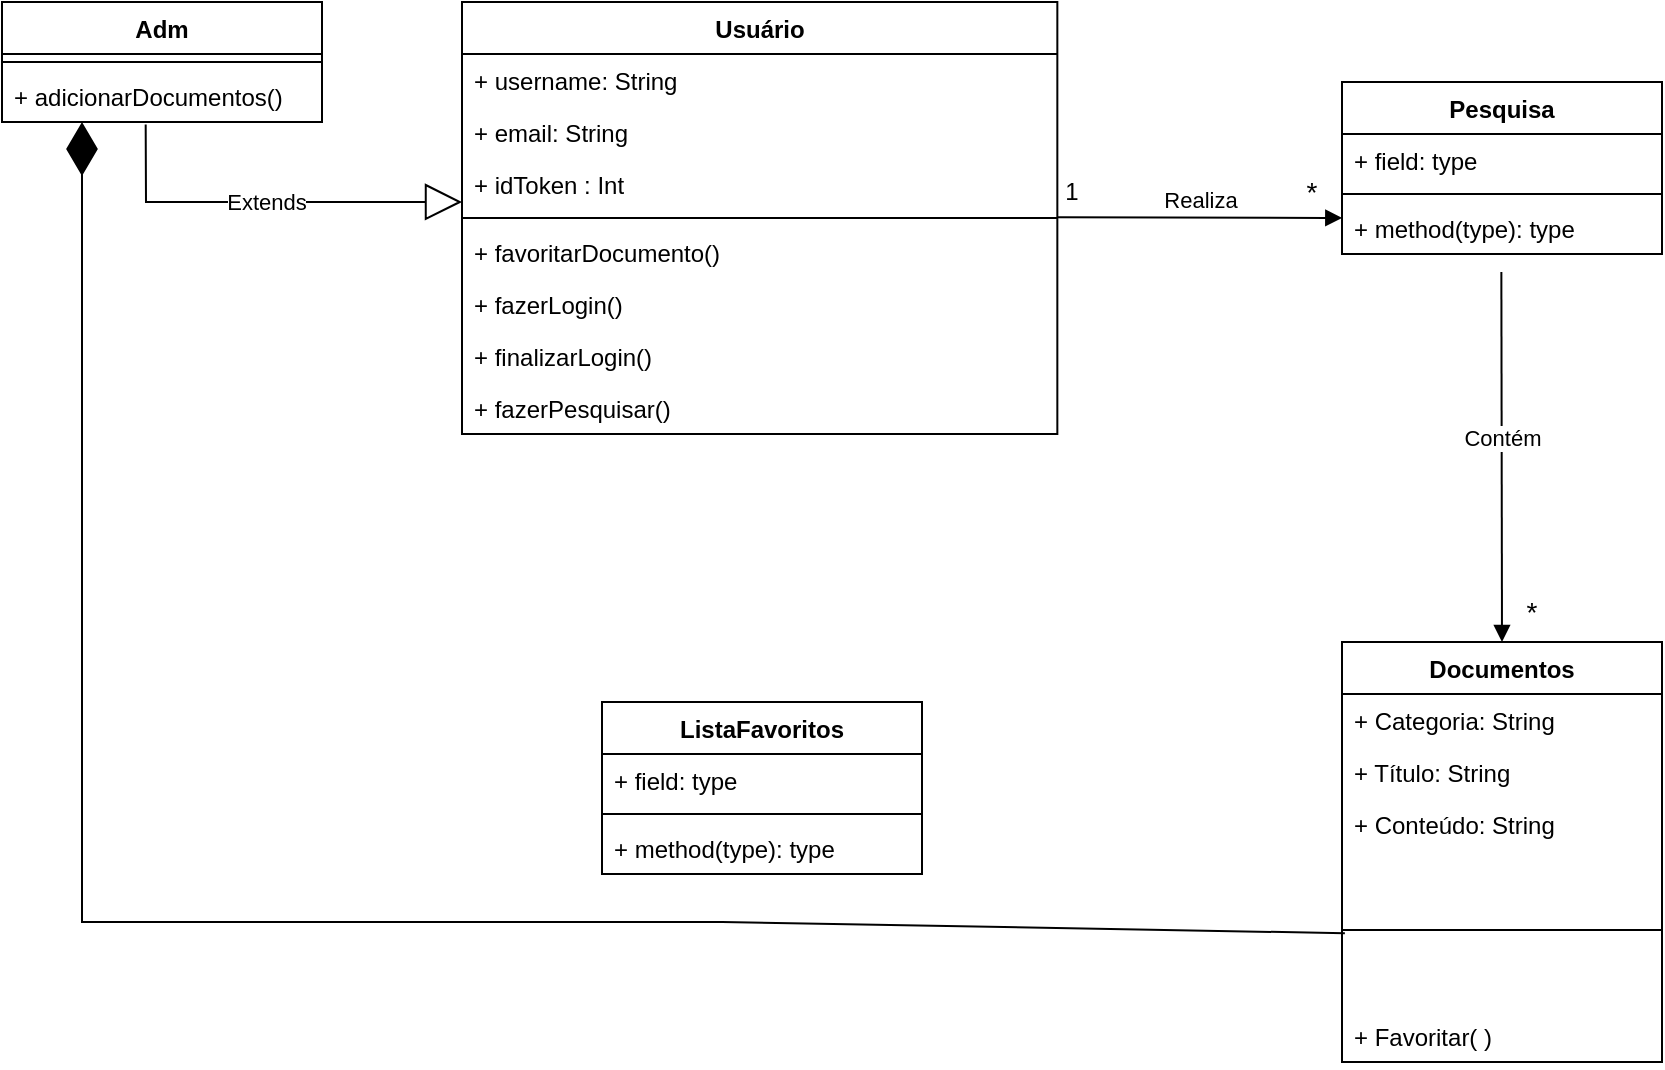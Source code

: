<mxfile version="22.0.8" type="github">
  <diagram name="Página-1" id="VHDLyETPUmvcNDJW6-ti">
    <mxGraphModel dx="1564" dy="305" grid="1" gridSize="10" guides="1" tooltips="1" connect="1" arrows="1" fold="1" page="1" pageScale="1" pageWidth="827" pageHeight="1169" math="0" shadow="0">
      <root>
        <mxCell id="0" />
        <mxCell id="1" parent="0" />
        <mxCell id="ibJ-IhE_7wxWa2sm5moG-5" value="Usuário" style="swimlane;fontStyle=1;align=center;verticalAlign=top;childLayout=stackLayout;horizontal=1;startSize=26;horizontalStack=0;resizeParent=1;resizeParentMax=0;resizeLast=0;collapsible=1;marginBottom=0;whiteSpace=wrap;html=1;" vertex="1" parent="1">
          <mxGeometry x="70" y="60" width="297.67" height="216" as="geometry" />
        </mxCell>
        <mxCell id="ibJ-IhE_7wxWa2sm5moG-6" value="+ username: String&lt;br&gt;&lt;br&gt;" style="text;strokeColor=none;fillColor=none;align=left;verticalAlign=top;spacingLeft=4;spacingRight=4;overflow=hidden;rotatable=0;points=[[0,0.5],[1,0.5]];portConstraint=eastwest;whiteSpace=wrap;html=1;" vertex="1" parent="ibJ-IhE_7wxWa2sm5moG-5">
          <mxGeometry y="26" width="297.67" height="26" as="geometry" />
        </mxCell>
        <mxCell id="ibJ-IhE_7wxWa2sm5moG-15" value="+ email: String" style="text;strokeColor=none;fillColor=none;align=left;verticalAlign=top;spacingLeft=4;spacingRight=4;overflow=hidden;rotatable=0;points=[[0,0.5],[1,0.5]];portConstraint=eastwest;whiteSpace=wrap;html=1;" vertex="1" parent="ibJ-IhE_7wxWa2sm5moG-5">
          <mxGeometry y="52" width="297.67" height="26" as="geometry" />
        </mxCell>
        <mxCell id="ibJ-IhE_7wxWa2sm5moG-14" value="+ idToken : Int" style="text;strokeColor=none;fillColor=none;align=left;verticalAlign=top;spacingLeft=4;spacingRight=4;overflow=hidden;rotatable=0;points=[[0,0.5],[1,0.5]];portConstraint=eastwest;whiteSpace=wrap;html=1;" vertex="1" parent="ibJ-IhE_7wxWa2sm5moG-5">
          <mxGeometry y="78" width="297.67" height="26" as="geometry" />
        </mxCell>
        <mxCell id="ibJ-IhE_7wxWa2sm5moG-7" value="" style="line;strokeWidth=1;fillColor=none;align=left;verticalAlign=middle;spacingTop=-1;spacingLeft=3;spacingRight=3;rotatable=0;labelPosition=right;points=[];portConstraint=eastwest;strokeColor=inherit;" vertex="1" parent="ibJ-IhE_7wxWa2sm5moG-5">
          <mxGeometry y="104" width="297.67" height="8" as="geometry" />
        </mxCell>
        <mxCell id="ibJ-IhE_7wxWa2sm5moG-8" value="+ favoritarDocumento()" style="text;strokeColor=none;fillColor=none;align=left;verticalAlign=top;spacingLeft=4;spacingRight=4;overflow=hidden;rotatable=0;points=[[0,0.5],[1,0.5]];portConstraint=eastwest;whiteSpace=wrap;html=1;" vertex="1" parent="ibJ-IhE_7wxWa2sm5moG-5">
          <mxGeometry y="112" width="297.67" height="26" as="geometry" />
        </mxCell>
        <mxCell id="ibJ-IhE_7wxWa2sm5moG-9" value="+ fazerLogin()" style="text;strokeColor=none;fillColor=none;align=left;verticalAlign=top;spacingLeft=4;spacingRight=4;overflow=hidden;rotatable=0;points=[[0,0.5],[1,0.5]];portConstraint=eastwest;whiteSpace=wrap;html=1;" vertex="1" parent="ibJ-IhE_7wxWa2sm5moG-5">
          <mxGeometry y="138" width="297.67" height="26" as="geometry" />
        </mxCell>
        <mxCell id="ibJ-IhE_7wxWa2sm5moG-11" value="+ finalizarLogin()" style="text;strokeColor=none;fillColor=none;align=left;verticalAlign=top;spacingLeft=4;spacingRight=4;overflow=hidden;rotatable=0;points=[[0,0.5],[1,0.5]];portConstraint=eastwest;whiteSpace=wrap;html=1;" vertex="1" parent="ibJ-IhE_7wxWa2sm5moG-5">
          <mxGeometry y="164" width="297.67" height="26" as="geometry" />
        </mxCell>
        <mxCell id="ibJ-IhE_7wxWa2sm5moG-10" value="+ fazerPesquisar()" style="text;strokeColor=none;fillColor=none;align=left;verticalAlign=top;spacingLeft=4;spacingRight=4;overflow=hidden;rotatable=0;points=[[0,0.5],[1,0.5]];portConstraint=eastwest;whiteSpace=wrap;html=1;" vertex="1" parent="ibJ-IhE_7wxWa2sm5moG-5">
          <mxGeometry y="190" width="297.67" height="26" as="geometry" />
        </mxCell>
        <mxCell id="ibJ-IhE_7wxWa2sm5moG-16" value="Documentos" style="swimlane;fontStyle=1;align=center;verticalAlign=top;childLayout=stackLayout;horizontal=1;startSize=26;horizontalStack=0;resizeParent=1;resizeParentMax=0;resizeLast=0;collapsible=1;marginBottom=0;whiteSpace=wrap;html=1;" vertex="1" parent="1">
          <mxGeometry x="510" y="380" width="160" height="210" as="geometry" />
        </mxCell>
        <mxCell id="ibJ-IhE_7wxWa2sm5moG-17" value="+ Categoria: String&amp;nbsp;" style="text;strokeColor=none;fillColor=none;align=left;verticalAlign=top;spacingLeft=4;spacingRight=4;overflow=hidden;rotatable=0;points=[[0,0.5],[1,0.5]];portConstraint=eastwest;whiteSpace=wrap;html=1;" vertex="1" parent="ibJ-IhE_7wxWa2sm5moG-16">
          <mxGeometry y="26" width="160" height="26" as="geometry" />
        </mxCell>
        <mxCell id="ibJ-IhE_7wxWa2sm5moG-29" value="+ Título: String" style="text;strokeColor=none;fillColor=none;align=left;verticalAlign=top;spacingLeft=4;spacingRight=4;overflow=hidden;rotatable=0;points=[[0,0.5],[1,0.5]];portConstraint=eastwest;whiteSpace=wrap;html=1;" vertex="1" parent="ibJ-IhE_7wxWa2sm5moG-16">
          <mxGeometry y="52" width="160" height="26" as="geometry" />
        </mxCell>
        <mxCell id="ibJ-IhE_7wxWa2sm5moG-28" value="+ Conteúdo: String" style="text;strokeColor=none;fillColor=none;align=left;verticalAlign=top;spacingLeft=4;spacingRight=4;overflow=hidden;rotatable=0;points=[[0,0.5],[1,0.5]];portConstraint=eastwest;whiteSpace=wrap;html=1;" vertex="1" parent="ibJ-IhE_7wxWa2sm5moG-16">
          <mxGeometry y="78" width="160" height="26" as="geometry" />
        </mxCell>
        <mxCell id="ibJ-IhE_7wxWa2sm5moG-18" value="" style="line;strokeWidth=1;fillColor=none;align=left;verticalAlign=middle;spacingTop=-1;spacingLeft=3;spacingRight=3;rotatable=0;labelPosition=right;points=[];portConstraint=eastwest;strokeColor=inherit;" vertex="1" parent="ibJ-IhE_7wxWa2sm5moG-16">
          <mxGeometry y="104" width="160" height="80" as="geometry" />
        </mxCell>
        <mxCell id="ibJ-IhE_7wxWa2sm5moG-58" value="+ Favoritar( )" style="text;strokeColor=none;fillColor=none;align=left;verticalAlign=top;spacingLeft=4;spacingRight=4;overflow=hidden;rotatable=0;points=[[0,0.5],[1,0.5]];portConstraint=eastwest;whiteSpace=wrap;html=1;" vertex="1" parent="ibJ-IhE_7wxWa2sm5moG-16">
          <mxGeometry y="184" width="160" height="26" as="geometry" />
        </mxCell>
        <mxCell id="ibJ-IhE_7wxWa2sm5moG-24" value="Pesquisa" style="swimlane;fontStyle=1;align=center;verticalAlign=top;childLayout=stackLayout;horizontal=1;startSize=26;horizontalStack=0;resizeParent=1;resizeParentMax=0;resizeLast=0;collapsible=1;marginBottom=0;whiteSpace=wrap;html=1;" vertex="1" parent="1">
          <mxGeometry x="510" y="100" width="160" height="86" as="geometry" />
        </mxCell>
        <mxCell id="ibJ-IhE_7wxWa2sm5moG-25" value="+ field: type" style="text;strokeColor=none;fillColor=none;align=left;verticalAlign=top;spacingLeft=4;spacingRight=4;overflow=hidden;rotatable=0;points=[[0,0.5],[1,0.5]];portConstraint=eastwest;whiteSpace=wrap;html=1;" vertex="1" parent="ibJ-IhE_7wxWa2sm5moG-24">
          <mxGeometry y="26" width="160" height="26" as="geometry" />
        </mxCell>
        <mxCell id="ibJ-IhE_7wxWa2sm5moG-26" value="" style="line;strokeWidth=1;fillColor=none;align=left;verticalAlign=middle;spacingTop=-1;spacingLeft=3;spacingRight=3;rotatable=0;labelPosition=right;points=[];portConstraint=eastwest;strokeColor=inherit;" vertex="1" parent="ibJ-IhE_7wxWa2sm5moG-24">
          <mxGeometry y="52" width="160" height="8" as="geometry" />
        </mxCell>
        <mxCell id="ibJ-IhE_7wxWa2sm5moG-27" value="+ method(type): type" style="text;strokeColor=none;fillColor=none;align=left;verticalAlign=top;spacingLeft=4;spacingRight=4;overflow=hidden;rotatable=0;points=[[0,0.5],[1,0.5]];portConstraint=eastwest;whiteSpace=wrap;html=1;" vertex="1" parent="ibJ-IhE_7wxWa2sm5moG-24">
          <mxGeometry y="60" width="160" height="26" as="geometry" />
        </mxCell>
        <mxCell id="ibJ-IhE_7wxWa2sm5moG-30" value="Adm" style="swimlane;fontStyle=1;align=center;verticalAlign=top;childLayout=stackLayout;horizontal=1;startSize=26;horizontalStack=0;resizeParent=1;resizeParentMax=0;resizeLast=0;collapsible=1;marginBottom=0;whiteSpace=wrap;html=1;" vertex="1" parent="1">
          <mxGeometry x="-160" y="60" width="160" height="60" as="geometry" />
        </mxCell>
        <mxCell id="ibJ-IhE_7wxWa2sm5moG-32" value="" style="line;strokeWidth=1;fillColor=none;align=left;verticalAlign=middle;spacingTop=-1;spacingLeft=3;spacingRight=3;rotatable=0;labelPosition=right;points=[];portConstraint=eastwest;strokeColor=inherit;" vertex="1" parent="ibJ-IhE_7wxWa2sm5moG-30">
          <mxGeometry y="26" width="160" height="8" as="geometry" />
        </mxCell>
        <mxCell id="ibJ-IhE_7wxWa2sm5moG-33" value="+ adicionarDocumentos()" style="text;strokeColor=none;fillColor=none;align=left;verticalAlign=top;spacingLeft=4;spacingRight=4;overflow=hidden;rotatable=0;points=[[0,0.5],[1,0.5]];portConstraint=eastwest;whiteSpace=wrap;html=1;" vertex="1" parent="ibJ-IhE_7wxWa2sm5moG-30">
          <mxGeometry y="34" width="160" height="26" as="geometry" />
        </mxCell>
        <mxCell id="ibJ-IhE_7wxWa2sm5moG-40" value="Realiza" style="html=1;verticalAlign=bottom;endArrow=block;curved=0;rounded=0;entryX=0.001;entryY=0.307;entryDx=0;entryDy=0;entryPerimeter=0;" edge="1" parent="1" target="ibJ-IhE_7wxWa2sm5moG-27">
          <mxGeometry width="80" relative="1" as="geometry">
            <mxPoint x="367.67" y="167.66" as="sourcePoint" />
            <mxPoint x="520" y="168" as="targetPoint" />
          </mxGeometry>
        </mxCell>
        <mxCell id="ibJ-IhE_7wxWa2sm5moG-41" value="&lt;font style=&quot;font-size: 14px;&quot;&gt;*&lt;/font&gt;" style="text;html=1;strokeColor=none;fillColor=none;align=center;verticalAlign=middle;whiteSpace=wrap;rounded=0;" vertex="1" parent="1">
          <mxGeometry x="490" y="150" width="10" height="10" as="geometry" />
        </mxCell>
        <mxCell id="ibJ-IhE_7wxWa2sm5moG-44" value="1" style="text;html=1;strokeColor=none;fillColor=none;align=center;verticalAlign=middle;whiteSpace=wrap;rounded=0;" vertex="1" parent="1">
          <mxGeometry x="370" y="150" width="10" height="10" as="geometry" />
        </mxCell>
        <mxCell id="ibJ-IhE_7wxWa2sm5moG-45" value="Contém" style="html=1;verticalAlign=bottom;endArrow=block;curved=0;rounded=0;entryX=0.5;entryY=0;entryDx=0;entryDy=0;exitX=0.498;exitY=1.346;exitDx=0;exitDy=0;exitPerimeter=0;" edge="1" parent="1" source="ibJ-IhE_7wxWa2sm5moG-27" target="ibJ-IhE_7wxWa2sm5moG-16">
          <mxGeometry width="80" relative="1" as="geometry">
            <mxPoint x="460" y="280" as="sourcePoint" />
            <mxPoint x="540" y="280" as="targetPoint" />
          </mxGeometry>
        </mxCell>
        <mxCell id="ibJ-IhE_7wxWa2sm5moG-46" value="&lt;font style=&quot;font-size: 14px;&quot;&gt;*&lt;/font&gt;" style="text;html=1;strokeColor=none;fillColor=none;align=center;verticalAlign=middle;whiteSpace=wrap;rounded=0;" vertex="1" parent="1">
          <mxGeometry x="600" y="360" width="10" height="10" as="geometry" />
        </mxCell>
        <mxCell id="ibJ-IhE_7wxWa2sm5moG-47" value="Extends" style="endArrow=block;endSize=16;endFill=0;html=1;rounded=0;exitX=0.449;exitY=1.046;exitDx=0;exitDy=0;exitPerimeter=0;entryX=0;entryY=0.846;entryDx=0;entryDy=0;entryPerimeter=0;" edge="1" parent="1" source="ibJ-IhE_7wxWa2sm5moG-33" target="ibJ-IhE_7wxWa2sm5moG-14">
          <mxGeometry width="160" relative="1" as="geometry">
            <mxPoint x="-90" y="167.5" as="sourcePoint" />
            <mxPoint x="70" y="167.5" as="targetPoint" />
            <Array as="points">
              <mxPoint x="-88" y="160" />
            </Array>
          </mxGeometry>
        </mxCell>
        <mxCell id="ibJ-IhE_7wxWa2sm5moG-50" value="ListaFavoritos" style="swimlane;fontStyle=1;align=center;verticalAlign=top;childLayout=stackLayout;horizontal=1;startSize=26;horizontalStack=0;resizeParent=1;resizeParentMax=0;resizeLast=0;collapsible=1;marginBottom=0;whiteSpace=wrap;html=1;" vertex="1" parent="1">
          <mxGeometry x="140" y="410" width="160" height="86" as="geometry" />
        </mxCell>
        <mxCell id="ibJ-IhE_7wxWa2sm5moG-51" value="+ field: type" style="text;strokeColor=none;fillColor=none;align=left;verticalAlign=top;spacingLeft=4;spacingRight=4;overflow=hidden;rotatable=0;points=[[0,0.5],[1,0.5]];portConstraint=eastwest;whiteSpace=wrap;html=1;" vertex="1" parent="ibJ-IhE_7wxWa2sm5moG-50">
          <mxGeometry y="26" width="160" height="26" as="geometry" />
        </mxCell>
        <mxCell id="ibJ-IhE_7wxWa2sm5moG-52" value="" style="line;strokeWidth=1;fillColor=none;align=left;verticalAlign=middle;spacingTop=-1;spacingLeft=3;spacingRight=3;rotatable=0;labelPosition=right;points=[];portConstraint=eastwest;strokeColor=inherit;" vertex="1" parent="ibJ-IhE_7wxWa2sm5moG-50">
          <mxGeometry y="52" width="160" height="8" as="geometry" />
        </mxCell>
        <mxCell id="ibJ-IhE_7wxWa2sm5moG-53" value="+ method(type): type" style="text;strokeColor=none;fillColor=none;align=left;verticalAlign=top;spacingLeft=4;spacingRight=4;overflow=hidden;rotatable=0;points=[[0,0.5],[1,0.5]];portConstraint=eastwest;whiteSpace=wrap;html=1;" vertex="1" parent="ibJ-IhE_7wxWa2sm5moG-50">
          <mxGeometry y="60" width="160" height="26" as="geometry" />
        </mxCell>
        <mxCell id="ibJ-IhE_7wxWa2sm5moG-54" value="" style="endArrow=diamondThin;endFill=1;endSize=24;html=1;rounded=0;exitX=0.009;exitY=0.52;exitDx=0;exitDy=0;exitPerimeter=0;" edge="1" parent="1" source="ibJ-IhE_7wxWa2sm5moG-18">
          <mxGeometry width="160" relative="1" as="geometry">
            <mxPoint x="-92.4" y="540" as="sourcePoint" />
            <mxPoint x="-120" y="120" as="targetPoint" />
            <Array as="points">
              <mxPoint x="200" y="520" />
              <mxPoint x="-120" y="520" />
            </Array>
          </mxGeometry>
        </mxCell>
      </root>
    </mxGraphModel>
  </diagram>
</mxfile>
